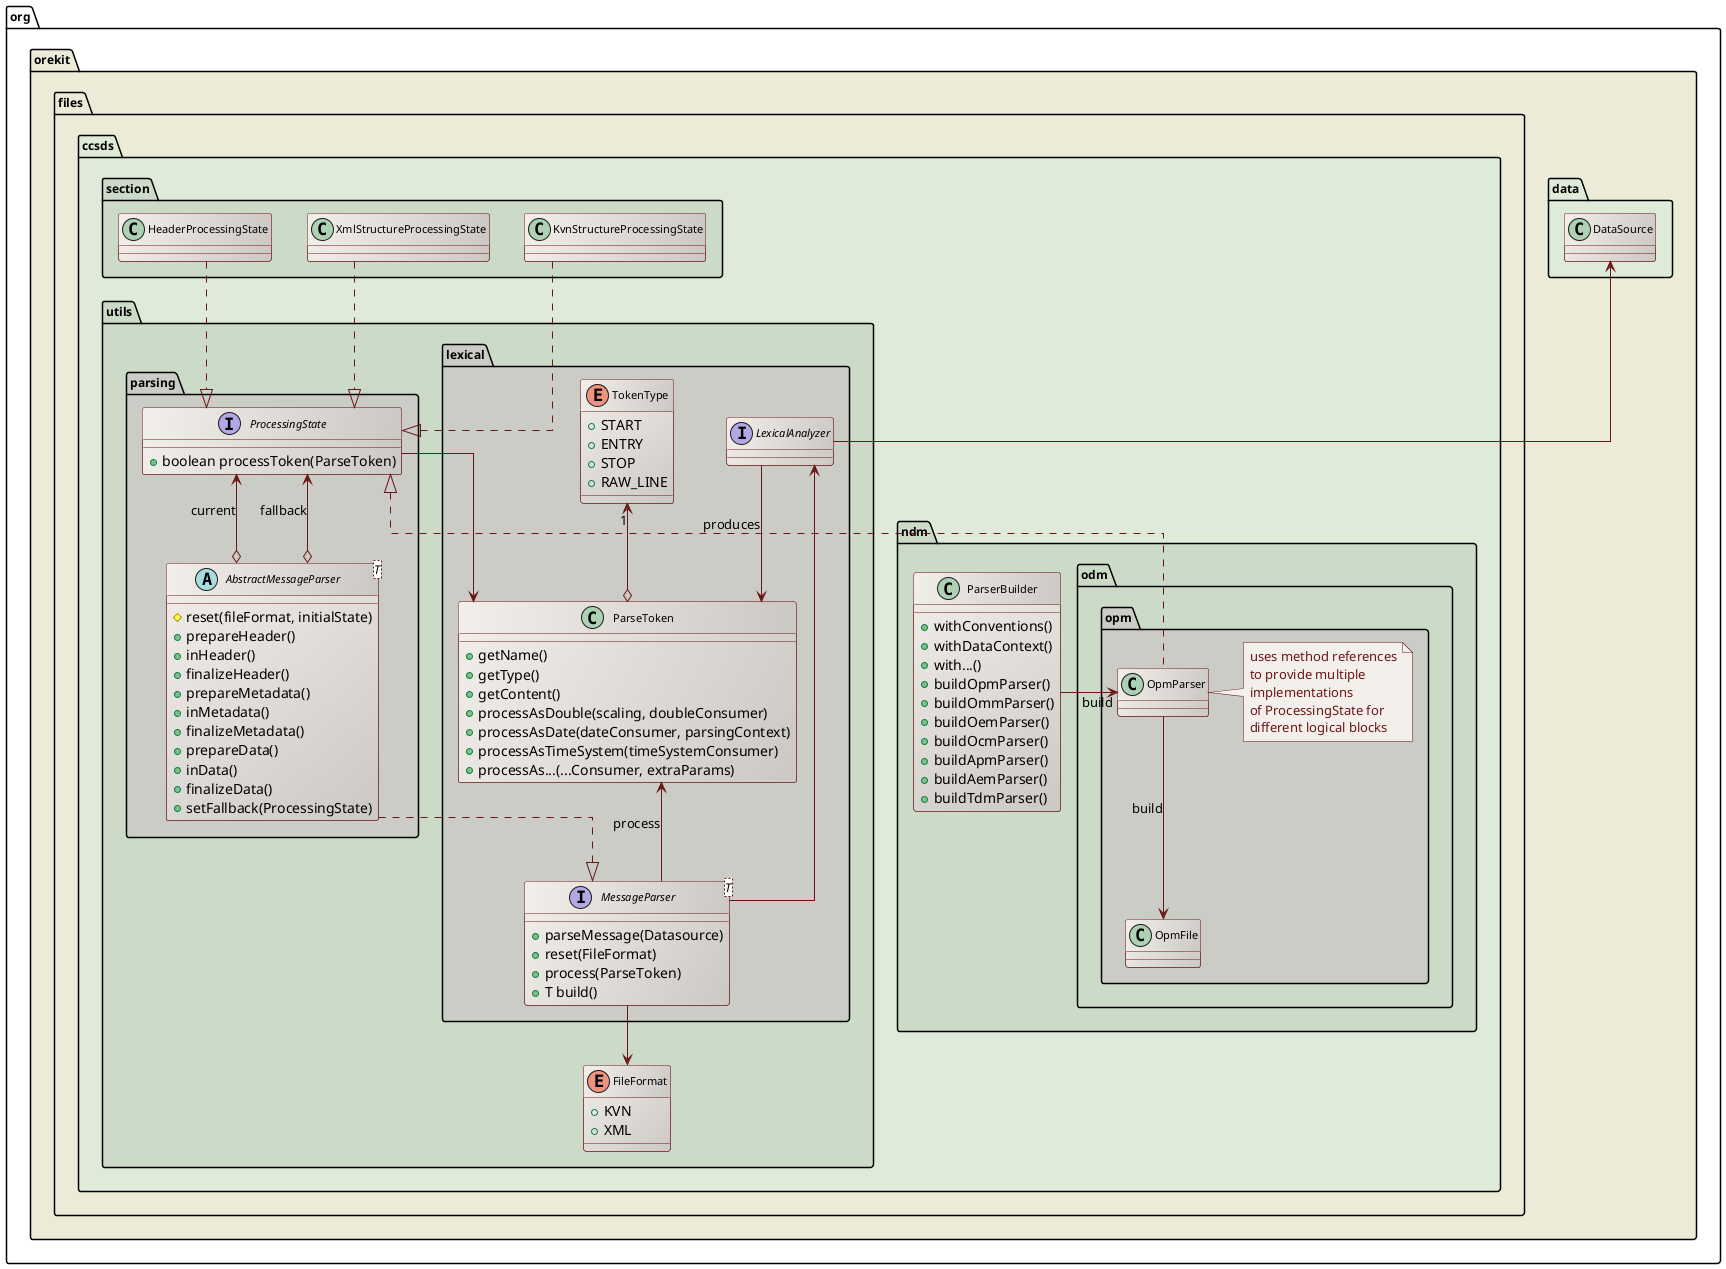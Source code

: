 ' Copyright 2002-2021 CS GROUP
' Licensed to CS GROUP (CS) under one or more
' contributor license agreements.  See the NOTICE file distributed with
' this work for additional information regarding copyright ownership.
' CS licenses this file to You under the Apache License, Version 2.0
' (the "License"); you may not use this file except in compliance with
' the License.  You may obtain a copy of the License at
'
'   http://www.apache.org/licenses/LICENSE-2.0
'
' Unless required by applicable law or agreed to in writing, software
' distributed under the License is distributed on an "AS IS" BASIS,
' WITHOUT WARRANTIES OR CONDITIONS OF ANY KIND, either express or implied.
' See the License for the specific language governing permissions and
' limitations under the License.

@startuml

  skinparam svek                  true
  skinparam ClassBackgroundColor  #F3EFEB/CCC9C5
  skinparam ClassArrowColor       #691616
  skinparam ClassBorderColor      #691616
  skinparam NoteBackgroundColor   #F3EFEB
  skinparam NoteBorderColor       #691616
  skinparam NoteFontColor         #691616
  skinparam ClassFontSize         11
  skinparam PackageFontSize       12
  skinparam linetype              ortho

  package org.orekit #ECEBD8 {

    package data #DDEBD8 {
      class DataSource
    }

    package files.ccsds #DDEBD8 {

      package section #CBDBC8 {
        class HeaderProcessingState
        class KvnStructureProcessingState
        class XmlStructureProcessingState
      }

      package utils #CBDBC8 {
      package lexical #CCCCC7 {
        interface LexicalAnalyzer
        enum TokenType {
          +START
          +ENTRY
          +STOP
          +RAW_LINE
        }
        class ParseToken {
          +getName()
          +getType()
          +getContent()
          +processAsDouble(scaling, doubleConsumer)
          +processAsDate(dateConsumer, parsingContext)
          +processAsTimeSystem(timeSystemConsumer)
          +processAs...(...Consumer, extraParams)
        }
        interface "MessageParser<T>" as MessageParser {
          +parseMessage(Datasource)
          +reset(FileFormat)
          +process(ParseToken)
          +T build()
        }
      }

      package parsing #CCCCC7 {
        abstract class "AbstractMessageParser<T>" as AbstractMessageParser {
          #reset(fileFormat, initialState)
          +prepareHeader()
          +inHeader()
          +finalizeHeader()
          +prepareMetadata()
          +inMetadata()
          +finalizeMetadata()
          +prepareData()
          +inData()
          +finalizeData()
          +setFallback(ProcessingState)
        }
        interface ProcessingState {
          +boolean processToken(ParseToken)
        }
      }

      enum FileFormat {
        +KVN
        +XML
      }
      }

      package ndm #CBDBC8 {

         package odm.opm #CCCCC7 {
          class OpmParser
          note right
            uses method references
            to provide multiple
            implementations
            of ProcessingState for
            different logical blocks
          end note
          class OpmFile
        }

        class ParserBuilder {
          +withConventions()
          +withDataContext()
          +with...()
          +buildOpmParser()
          +buildOmmParser()
          +buildOemParser()
          +buildOcmParser()
          +buildApmParser()
          +buildAemParser()
          +buildTdmParser()
        }

      }

    }
  }

  DataSource <-- LexicalAnalyzer
  LexicalAnalyzer --> ParseToken : produces
  LexicalAnalyzer <-- MessageParser
  TokenType "1" <--o ParseToken
  ParseToken <-left- ProcessingState
  MessageParser --> FileFormat
  ParseToken <-- MessageParser : "process"
  AbstractMessageParser ..|> MessageParser
  ProcessingState <--o AbstractMessageParser : "current"
  ProcessingState <--o AbstractMessageParser : "fallback"
  OpmParser --> OpmFile : "build"
  HeaderProcessingState       ..|> ProcessingState
  KvnStructureProcessingState ..|> ProcessingState
  XmlStructureProcessingState ..|> ProcessingState
  ProcessingState <|.. OpmParser
  ParserBuilder -right-> OpmParser : build

@enduml
